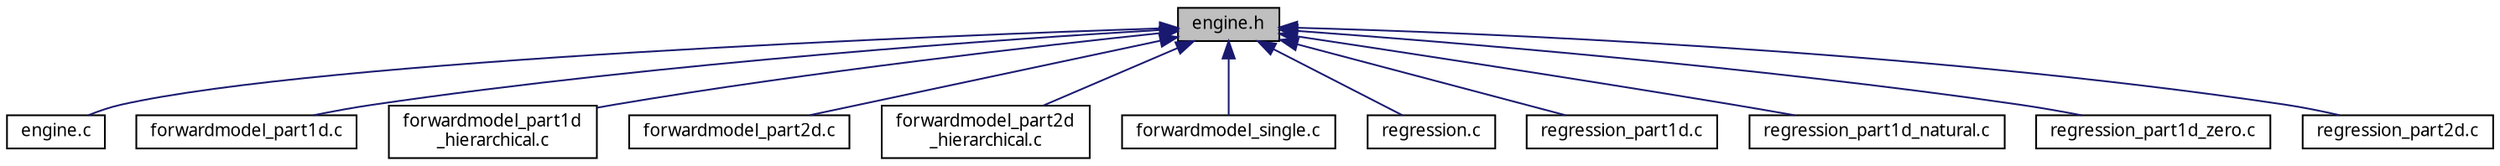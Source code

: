 digraph "engine.h"
{
  edge [fontname="FreeSans.ttf",fontsize="10",labelfontname="FreeSans.ttf",labelfontsize="10"];
  node [fontname="FreeSans.ttf",fontsize="10",shape=record];
  Node1 [label="engine.h",height=0.2,width=0.4,color="black", fillcolor="grey75", style="filled", fontcolor="black"];
  Node1 -> Node2 [dir="back",color="midnightblue",fontsize="10",style="solid"];
  Node2 [label="engine.c",height=0.2,width=0.4,color="black", fillcolor="white", style="filled",URL="$engine_8c.html"];
  Node1 -> Node3 [dir="back",color="midnightblue",fontsize="10",style="solid"];
  Node3 [label="forwardmodel_part1d.c",height=0.2,width=0.4,color="black", fillcolor="white", style="filled",URL="$forwardmodel__part1d_8c.html"];
  Node1 -> Node4 [dir="back",color="midnightblue",fontsize="10",style="solid"];
  Node4 [label="forwardmodel_part1d\l_hierarchical.c",height=0.2,width=0.4,color="black", fillcolor="white", style="filled",URL="$forwardmodel__part1d__hierarchical_8c.html"];
  Node1 -> Node5 [dir="back",color="midnightblue",fontsize="10",style="solid"];
  Node5 [label="forwardmodel_part2d.c",height=0.2,width=0.4,color="black", fillcolor="white", style="filled",URL="$forwardmodel__part2d_8c.html"];
  Node1 -> Node6 [dir="back",color="midnightblue",fontsize="10",style="solid"];
  Node6 [label="forwardmodel_part2d\l_hierarchical.c",height=0.2,width=0.4,color="black", fillcolor="white", style="filled",URL="$forwardmodel__part2d__hierarchical_8c.html"];
  Node1 -> Node7 [dir="back",color="midnightblue",fontsize="10",style="solid"];
  Node7 [label="forwardmodel_single.c",height=0.2,width=0.4,color="black", fillcolor="white", style="filled",URL="$forwardmodel__single_8c.html"];
  Node1 -> Node8 [dir="back",color="midnightblue",fontsize="10",style="solid"];
  Node8 [label="regression.c",height=0.2,width=0.4,color="black", fillcolor="white", style="filled",URL="$regression_8c.html"];
  Node1 -> Node9 [dir="back",color="midnightblue",fontsize="10",style="solid"];
  Node9 [label="regression_part1d.c",height=0.2,width=0.4,color="black", fillcolor="white", style="filled",URL="$regression__part1d_8c.html"];
  Node1 -> Node10 [dir="back",color="midnightblue",fontsize="10",style="solid"];
  Node10 [label="regression_part1d_natural.c",height=0.2,width=0.4,color="black", fillcolor="white", style="filled",URL="$regression__part1d__natural_8c.html"];
  Node1 -> Node11 [dir="back",color="midnightblue",fontsize="10",style="solid"];
  Node11 [label="regression_part1d_zero.c",height=0.2,width=0.4,color="black", fillcolor="white", style="filled",URL="$regression__part1d__zero_8c.html"];
  Node1 -> Node12 [dir="back",color="midnightblue",fontsize="10",style="solid"];
  Node12 [label="regression_part2d.c",height=0.2,width=0.4,color="black", fillcolor="white", style="filled",URL="$regression__part2d_8c.html"];
}
